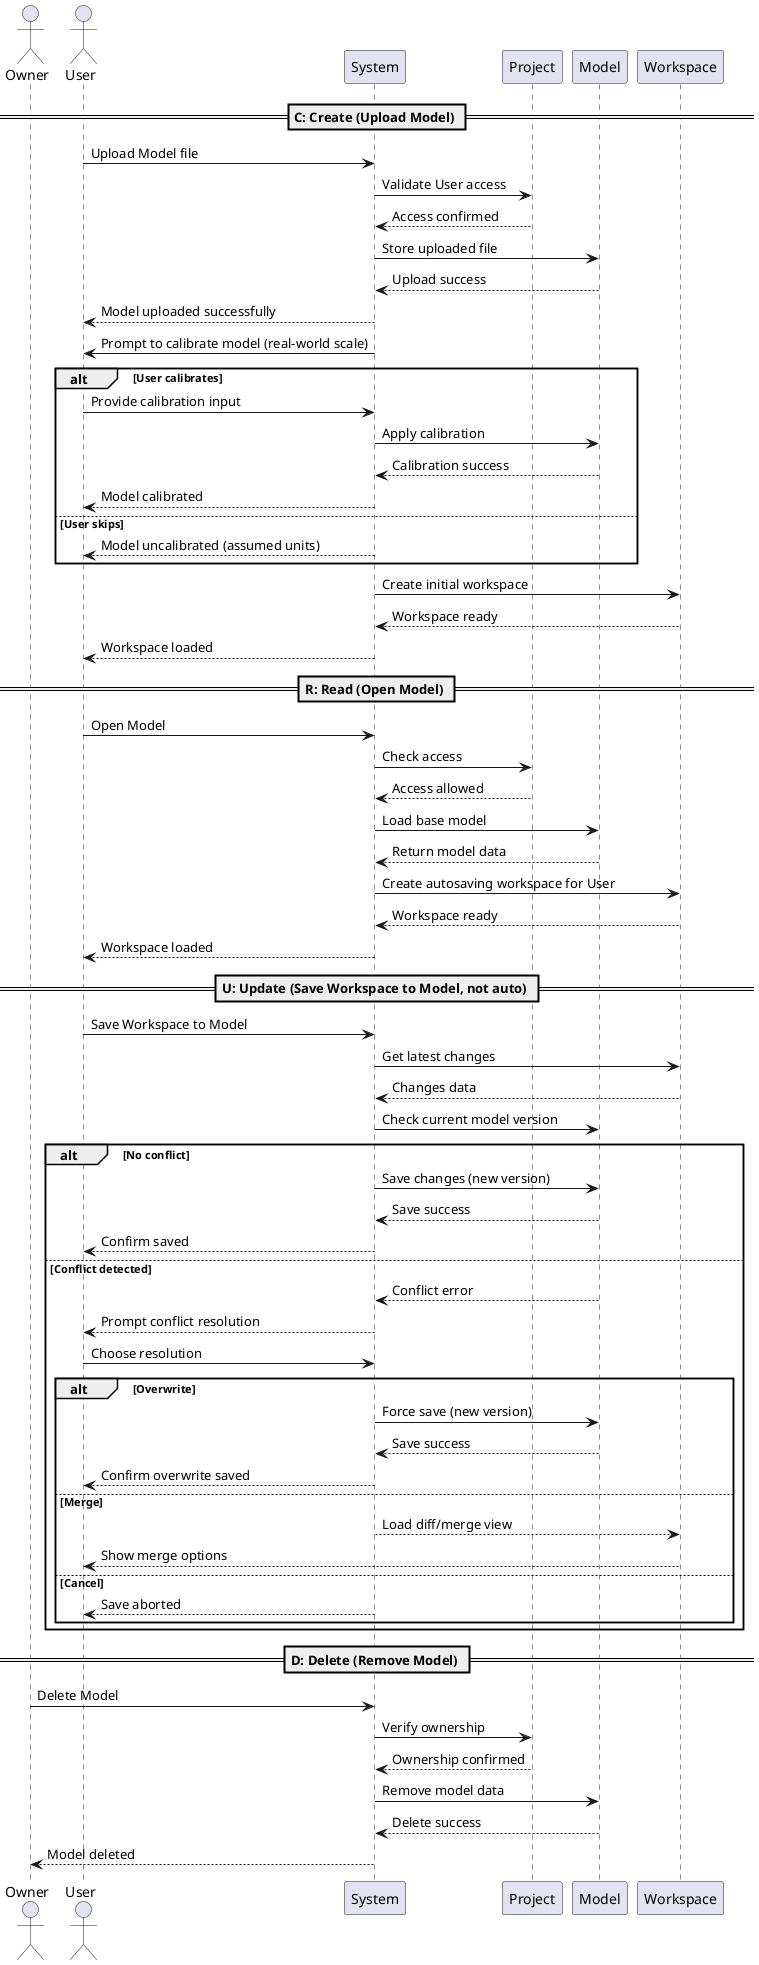 @startuml model_crud_sequence
actor Owner
actor User
participant System
participant Project
participant Model
participant Workspace

== C: Create (Upload Model) ==
User -> System: Upload Model file
System -> Project: Validate User access
Project --> System: Access confirmed
System -> Model: Store uploaded file
Model --> System: Upload success
System --> User: Model uploaded successfully

System -> User: Prompt to calibrate model (real-world scale)
alt User calibrates
    User -> System: Provide calibration input
    System -> Model: Apply calibration
    Model --> System: Calibration success
    System --> User: Model calibrated
else User skips
    System --> User: Model uncalibrated (assumed units)
end

System -> Workspace: Create initial workspace
Workspace --> System: Workspace ready
System --> User: Workspace loaded

== R: Read (Open Model) ==
User -> System: Open Model
System -> Project: Check access
Project --> System: Access allowed
System -> Model: Load base model
Model --> System: Return model data
System -> Workspace: Create autosaving workspace for User
Workspace --> System: Workspace ready
System --> User: Workspace loaded

== U: Update (Save Workspace to Model, not auto) ==
User -> System: Save Workspace to Model
System -> Workspace: Get latest changes
Workspace --> System: Changes data
System -> Model: Check current model version
alt No conflict
    System -> Model: Save changes (new version)
    Model --> System: Save success
    System --> User: Confirm saved
else Conflict detected
    Model --> System: Conflict error
    System --> User: Prompt conflict resolution
    User -> System: Choose resolution
    alt Overwrite
        System -> Model: Force save (new version)
        Model --> System: Save success
        System --> User: Confirm overwrite saved
    else Merge
        System --> Workspace: Load diff/merge view
        Workspace --> User: Show merge options
    else Cancel
        System --> User: Save aborted
    end
end

== D: Delete (Remove Model) ==
Owner -> System: Delete Model
System -> Project: Verify ownership
Project --> System: Ownership confirmed
System -> Model: Remove model data
Model --> System: Delete success
System --> Owner: Model deleted

@enduml
